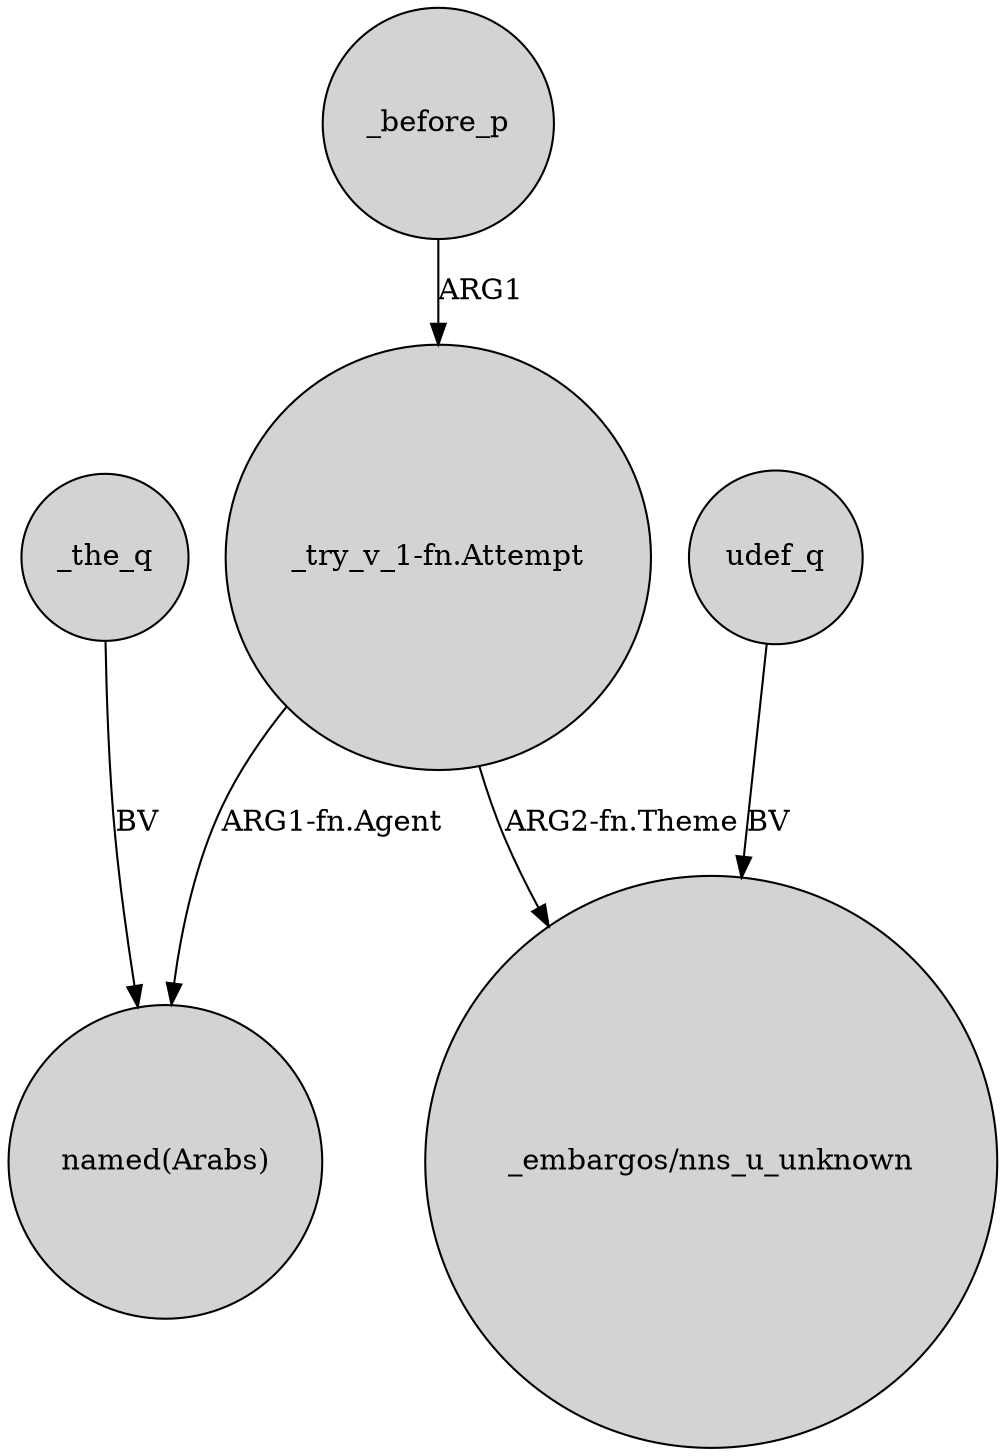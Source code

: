 digraph {
	node [shape=circle style=filled]
	"_try_v_1-fn.Attempt" -> "named(Arabs)" [label="ARG1-fn.Agent"]
	_before_p -> "_try_v_1-fn.Attempt" [label=ARG1]
	udef_q -> "_embargos/nns_u_unknown" [label=BV]
	_the_q -> "named(Arabs)" [label=BV]
	"_try_v_1-fn.Attempt" -> "_embargos/nns_u_unknown" [label="ARG2-fn.Theme"]
}
